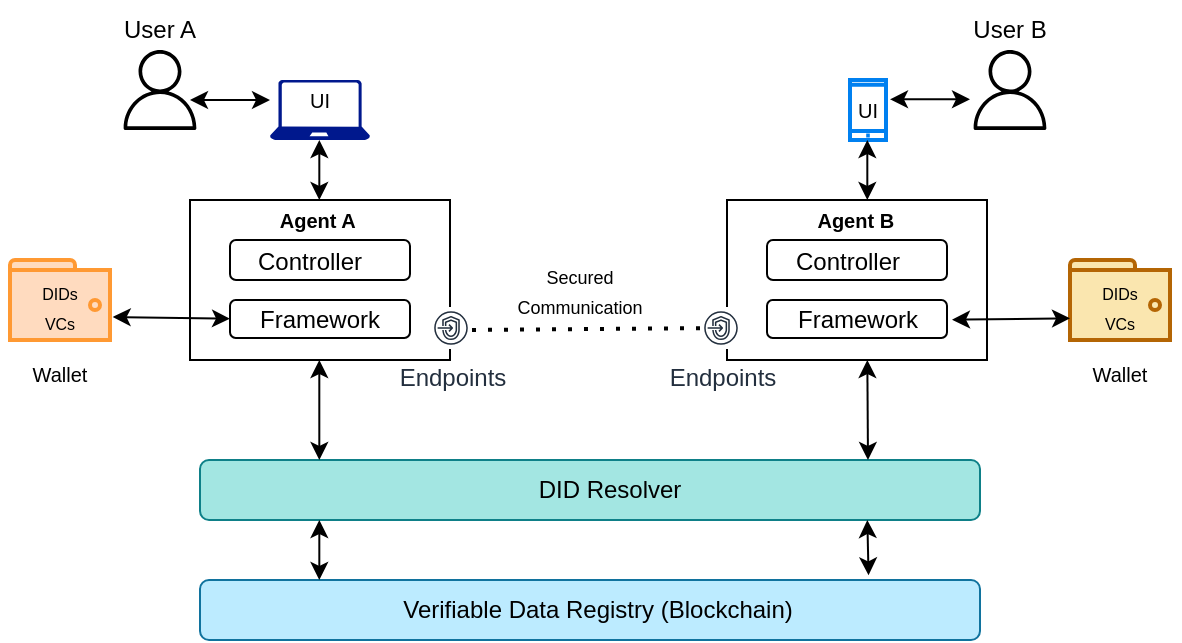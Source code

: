 <mxfile version="21.6.8" type="github" pages="6">
  <diagram name="Page-1" id="a4xb-gLP5AdaKO1f3Zdw">
    <mxGraphModel dx="1434" dy="765" grid="1" gridSize="10" guides="1" tooltips="1" connect="1" arrows="1" fold="1" page="1" pageScale="1" pageWidth="850" pageHeight="1100" math="0" shadow="0">
      <root>
        <mxCell id="0" />
        <mxCell id="1" parent="0" />
        <mxCell id="CS8Ym4x5H-uyX8VGHA71-2" value="" style="sketch=0;outlineConnect=0;fillColor=#000000;strokeColor=#6666FF;dashed=0;verticalLabelPosition=bottom;verticalAlign=top;align=center;html=1;fontSize=12;fontStyle=0;aspect=fixed;pointerEvents=1;shape=mxgraph.aws4.user;fontColor=#ffffff;" parent="1" vertex="1">
          <mxGeometry x="195" y="505" width="40" height="40" as="geometry" />
        </mxCell>
        <mxCell id="CS8Ym4x5H-uyX8VGHA71-4" value="" style="sketch=0;aspect=fixed;pointerEvents=1;shadow=0;dashed=0;html=1;strokeColor=none;labelPosition=center;verticalLabelPosition=bottom;verticalAlign=top;align=center;fillColor=#00188D;shape=mxgraph.azure.laptop" parent="1" vertex="1">
          <mxGeometry x="270" y="520" width="50" height="30" as="geometry" />
        </mxCell>
        <mxCell id="CS8Ym4x5H-uyX8VGHA71-7" value="" style="rounded=0;whiteSpace=wrap;html=1;" parent="1" vertex="1">
          <mxGeometry x="230" y="580" width="130" height="80" as="geometry" />
        </mxCell>
        <mxCell id="CS8Ym4x5H-uyX8VGHA71-8" value="" style="rounded=1;whiteSpace=wrap;html=1;" parent="1" vertex="1">
          <mxGeometry x="250" y="600" width="90" height="20" as="geometry" />
        </mxCell>
        <mxCell id="CS8Ym4x5H-uyX8VGHA71-9" value="" style="rounded=1;whiteSpace=wrap;html=1;" parent="1" vertex="1">
          <mxGeometry x="250" y="630" width="90" height="19" as="geometry" />
        </mxCell>
        <mxCell id="CS8Ym4x5H-uyX8VGHA71-12" value="" style="html=1;verticalLabelPosition=bottom;align=center;labelBackgroundColor=#ffffff;verticalAlign=top;strokeWidth=2;strokeColor=#FF9933;shadow=0;dashed=0;shape=mxgraph.ios7.icons.wallet;fillColor=#FFDBBF;" parent="1" vertex="1">
          <mxGeometry x="140" y="610" width="50" height="40" as="geometry" />
        </mxCell>
        <mxCell id="CS8Ym4x5H-uyX8VGHA71-13" value="" style="sketch=0;outlineConnect=0;fontColor=#232F3E;gradientColor=none;fillColor=#000000;strokeColor=none;dashed=0;verticalLabelPosition=bottom;verticalAlign=top;align=center;html=1;fontSize=12;fontStyle=0;aspect=fixed;pointerEvents=1;shape=mxgraph.aws4.user;" parent="1" vertex="1">
          <mxGeometry x="620" y="505" width="40" height="40" as="geometry" />
        </mxCell>
        <mxCell id="CS8Ym4x5H-uyX8VGHA71-14" value="" style="html=1;verticalLabelPosition=bottom;align=center;labelBackgroundColor=#ffffff;verticalAlign=top;strokeWidth=2;strokeColor=#0080F0;shadow=0;dashed=0;shape=mxgraph.ios7.icons.smartphone;" parent="1" vertex="1">
          <mxGeometry x="560" y="520" width="18" height="30" as="geometry" />
        </mxCell>
        <mxCell id="CS8Ym4x5H-uyX8VGHA71-18" value="" style="html=1;verticalLabelPosition=bottom;align=center;labelBackgroundColor=#ffffff;verticalAlign=top;strokeWidth=2;shadow=0;dashed=0;shape=mxgraph.ios7.icons.wallet;strokeColor=#b46504;fillColor=#FAE6AF;" parent="1" vertex="1">
          <mxGeometry x="670" y="610" width="50" height="40" as="geometry" />
        </mxCell>
        <mxCell id="CS8Ym4x5H-uyX8VGHA71-22" value="Endpoints" style="sketch=0;outlineConnect=0;fontColor=#232F3E;gradientColor=none;strokeColor=#232F3E;fillColor=#ffffff;dashed=0;verticalLabelPosition=bottom;verticalAlign=top;align=center;html=1;fontSize=12;fontStyle=0;aspect=fixed;shape=mxgraph.aws4.resourceIcon;resIcon=mxgraph.aws4.endpoints;" parent="1" vertex="1">
          <mxGeometry x="350" y="633.5" width="21" height="21" as="geometry" />
        </mxCell>
        <mxCell id="CS8Ym4x5H-uyX8VGHA71-24" value="" style="rounded=1;whiteSpace=wrap;html=1;fillColor=#A3E6E2;strokeColor=#0e8088;" parent="1" vertex="1">
          <mxGeometry x="235" y="710" width="390" height="30" as="geometry" />
        </mxCell>
        <mxCell id="CS8Ym4x5H-uyX8VGHA71-26" value="" style="rounded=1;whiteSpace=wrap;html=1;fillColor=#BCEBFF;strokeColor=#10739e;" parent="1" vertex="1">
          <mxGeometry x="235" y="770" width="390" height="30" as="geometry" />
        </mxCell>
        <mxCell id="CS8Ym4x5H-uyX8VGHA71-28" value="Controller" style="text;html=1;strokeColor=none;fillColor=none;align=center;verticalAlign=middle;whiteSpace=wrap;rounded=0;" parent="1" vertex="1">
          <mxGeometry x="260" y="596" width="60" height="30" as="geometry" />
        </mxCell>
        <mxCell id="CS8Ym4x5H-uyX8VGHA71-29" value="Framework" style="text;html=1;strokeColor=none;fillColor=none;align=center;verticalAlign=middle;whiteSpace=wrap;rounded=0;" parent="1" vertex="1">
          <mxGeometry x="265" y="624.5" width="60" height="30" as="geometry" />
        </mxCell>
        <mxCell id="CS8Ym4x5H-uyX8VGHA71-30" value="" style="rounded=0;whiteSpace=wrap;html=1;" parent="1" vertex="1">
          <mxGeometry x="498.5" y="580" width="130" height="80" as="geometry" />
        </mxCell>
        <mxCell id="CS8Ym4x5H-uyX8VGHA71-31" value="" style="rounded=1;whiteSpace=wrap;html=1;" parent="1" vertex="1">
          <mxGeometry x="518.5" y="600" width="90" height="20" as="geometry" />
        </mxCell>
        <mxCell id="CS8Ym4x5H-uyX8VGHA71-32" value="" style="rounded=1;whiteSpace=wrap;html=1;" parent="1" vertex="1">
          <mxGeometry x="518.5" y="630" width="90" height="19" as="geometry" />
        </mxCell>
        <mxCell id="CS8Ym4x5H-uyX8VGHA71-33" value="Endpoints" style="sketch=0;outlineConnect=0;fontColor=#232F3E;gradientColor=none;strokeColor=#232F3E;fillColor=#ffffff;dashed=0;verticalLabelPosition=bottom;verticalAlign=top;align=center;html=1;fontSize=12;fontStyle=0;aspect=fixed;shape=mxgraph.aws4.resourceIcon;resIcon=mxgraph.aws4.endpoints;" parent="1" vertex="1">
          <mxGeometry x="485" y="633.5" width="21" height="21" as="geometry" />
        </mxCell>
        <mxCell id="CS8Ym4x5H-uyX8VGHA71-34" value="Controller" style="text;html=1;strokeColor=none;fillColor=none;align=center;verticalAlign=middle;whiteSpace=wrap;rounded=0;" parent="1" vertex="1">
          <mxGeometry x="528.5" y="596" width="60" height="30" as="geometry" />
        </mxCell>
        <mxCell id="CS8Ym4x5H-uyX8VGHA71-35" value="Framework" style="text;html=1;strokeColor=none;fillColor=none;align=center;verticalAlign=middle;whiteSpace=wrap;rounded=0;" parent="1" vertex="1">
          <mxGeometry x="533.5" y="624.5" width="60" height="30" as="geometry" />
        </mxCell>
        <mxCell id="CS8Ym4x5H-uyX8VGHA71-36" value="&lt;font size=&quot;1&quot;&gt;&lt;b&gt;&amp;nbsp;Agent A&lt;/b&gt;&lt;/font&gt;" style="text;html=1;strokeColor=none;fillColor=none;align=center;verticalAlign=middle;whiteSpace=wrap;rounded=0;" parent="1" vertex="1">
          <mxGeometry x="260" y="580" width="65" height="20" as="geometry" />
        </mxCell>
        <mxCell id="CS8Ym4x5H-uyX8VGHA71-37" value="&lt;font size=&quot;1&quot;&gt;&lt;b&gt;&amp;nbsp;Agent B&lt;/b&gt;&lt;/font&gt;" style="text;html=1;strokeColor=none;fillColor=none;align=center;verticalAlign=middle;whiteSpace=wrap;rounded=0;" parent="1" vertex="1">
          <mxGeometry x="528.5" y="580" width="65" height="20" as="geometry" />
        </mxCell>
        <mxCell id="CS8Ym4x5H-uyX8VGHA71-38" value="" style="endArrow=classic;startArrow=classic;html=1;rounded=0;exitX=1.027;exitY=0.712;exitDx=0;exitDy=0;exitPerimeter=0;" parent="1" source="CS8Ym4x5H-uyX8VGHA71-12" edge="1">
          <mxGeometry width="50" height="50" relative="1" as="geometry">
            <mxPoint x="200" y="639.16" as="sourcePoint" />
            <mxPoint x="250" y="639.32" as="targetPoint" />
          </mxGeometry>
        </mxCell>
        <mxCell id="CS8Ym4x5H-uyX8VGHA71-39" value="" style="endArrow=classic;startArrow=classic;html=1;rounded=0;exitX=1.027;exitY=0.712;exitDx=0;exitDy=0;exitPerimeter=0;" parent="1" edge="1">
          <mxGeometry width="50" height="50" relative="1" as="geometry">
            <mxPoint x="611" y="639.84" as="sourcePoint" />
            <mxPoint x="670" y="639.16" as="targetPoint" />
          </mxGeometry>
        </mxCell>
        <mxCell id="CS8Ym4x5H-uyX8VGHA71-40" value="" style="endArrow=classic;startArrow=classic;html=1;rounded=0;" parent="1" edge="1">
          <mxGeometry width="50" height="50" relative="1" as="geometry">
            <mxPoint x="294.66" y="580" as="sourcePoint" />
            <mxPoint x="294.66" y="550" as="targetPoint" />
          </mxGeometry>
        </mxCell>
        <mxCell id="CS8Ym4x5H-uyX8VGHA71-41" value="" style="endArrow=classic;startArrow=classic;html=1;rounded=0;" parent="1" edge="1">
          <mxGeometry width="50" height="50" relative="1" as="geometry">
            <mxPoint x="568.66" y="580" as="sourcePoint" />
            <mxPoint x="568.66" y="550" as="targetPoint" />
          </mxGeometry>
        </mxCell>
        <mxCell id="CS8Ym4x5H-uyX8VGHA71-42" value="&lt;font style=&quot;font-size: 10px;&quot;&gt;Wallet&lt;/font&gt;" style="text;html=1;strokeColor=none;fillColor=none;align=center;verticalAlign=middle;whiteSpace=wrap;rounded=0;" parent="1" vertex="1">
          <mxGeometry x="135" y="654.5" width="60" height="25.5" as="geometry" />
        </mxCell>
        <mxCell id="CS8Ym4x5H-uyX8VGHA71-43" value="&lt;font style=&quot;font-size: 10px;&quot;&gt;Wallet&lt;/font&gt;" style="text;html=1;strokeColor=none;fillColor=none;align=center;verticalAlign=middle;whiteSpace=wrap;rounded=0;" parent="1" vertex="1">
          <mxGeometry x="665" y="654.5" width="60" height="25.5" as="geometry" />
        </mxCell>
        <mxCell id="CS8Ym4x5H-uyX8VGHA71-44" value="&lt;font style=&quot;font-size: 8px;&quot;&gt;DIDs&lt;br&gt;VCs&lt;br&gt;&lt;/font&gt;" style="text;html=1;strokeColor=none;fillColor=none;align=center;verticalAlign=middle;whiteSpace=wrap;rounded=0;" parent="1" vertex="1">
          <mxGeometry x="135" y="615" width="60" height="35" as="geometry" />
        </mxCell>
        <mxCell id="CS8Ym4x5H-uyX8VGHA71-45" value="&lt;font style=&quot;font-size: 8px;&quot;&gt;DIDs&lt;br&gt;VCs&lt;br&gt;&lt;/font&gt;" style="text;html=1;strokeColor=none;fillColor=none;align=center;verticalAlign=middle;whiteSpace=wrap;rounded=0;" parent="1" vertex="1">
          <mxGeometry x="665" y="615" width="60" height="35" as="geometry" />
        </mxCell>
        <mxCell id="CS8Ym4x5H-uyX8VGHA71-46" value="User A" style="text;html=1;strokeColor=none;fillColor=none;align=center;verticalAlign=middle;whiteSpace=wrap;rounded=0;" parent="1" vertex="1">
          <mxGeometry x="185" y="480" width="60" height="30" as="geometry" />
        </mxCell>
        <mxCell id="CS8Ym4x5H-uyX8VGHA71-47" value="User B" style="text;html=1;strokeColor=none;fillColor=none;align=center;verticalAlign=middle;whiteSpace=wrap;rounded=0;" parent="1" vertex="1">
          <mxGeometry x="610" y="480" width="60" height="30" as="geometry" />
        </mxCell>
        <mxCell id="CS8Ym4x5H-uyX8VGHA71-48" value="&lt;font style=&quot;font-size: 10px;&quot;&gt;UI&lt;/font&gt;" style="text;html=1;strokeColor=none;fillColor=none;align=center;verticalAlign=middle;whiteSpace=wrap;rounded=0;" parent="1" vertex="1">
          <mxGeometry x="265" y="515" width="60" height="30" as="geometry" />
        </mxCell>
        <mxCell id="CS8Ym4x5H-uyX8VGHA71-49" value="&lt;font style=&quot;font-size: 10px;&quot;&gt;UI&lt;/font&gt;" style="text;html=1;strokeColor=none;fillColor=none;align=center;verticalAlign=middle;whiteSpace=wrap;rounded=0;" parent="1" vertex="1">
          <mxGeometry x="539" y="520" width="60" height="30" as="geometry" />
        </mxCell>
        <mxCell id="CS8Ym4x5H-uyX8VGHA71-50" value="" style="endArrow=classic;startArrow=classic;html=1;rounded=0;exitX=0.153;exitY=0;exitDx=0;exitDy=0;exitPerimeter=0;" parent="1" source="CS8Ym4x5H-uyX8VGHA71-24" edge="1">
          <mxGeometry width="50" height="50" relative="1" as="geometry">
            <mxPoint x="294.66" y="690" as="sourcePoint" />
            <mxPoint x="294.66" y="660" as="targetPoint" />
          </mxGeometry>
        </mxCell>
        <mxCell id="CS8Ym4x5H-uyX8VGHA71-51" value="" style="endArrow=classic;startArrow=classic;html=1;rounded=0;exitX=0.153;exitY=0;exitDx=0;exitDy=0;exitPerimeter=0;" parent="1" edge="1">
          <mxGeometry width="50" height="50" relative="1" as="geometry">
            <mxPoint x="569" y="710" as="sourcePoint" />
            <mxPoint x="568.66" y="660" as="targetPoint" />
          </mxGeometry>
        </mxCell>
        <mxCell id="CS8Ym4x5H-uyX8VGHA71-52" value="" style="endArrow=classic;startArrow=classic;html=1;rounded=0;" parent="1" edge="1">
          <mxGeometry width="50" height="50" relative="1" as="geometry">
            <mxPoint x="294.66" y="770" as="sourcePoint" />
            <mxPoint x="294.66" y="740" as="targetPoint" />
          </mxGeometry>
        </mxCell>
        <mxCell id="CS8Ym4x5H-uyX8VGHA71-53" value="" style="endArrow=classic;startArrow=classic;html=1;rounded=0;exitX=0.938;exitY=-0.078;exitDx=0;exitDy=0;exitPerimeter=0;" parent="1" source="CS8Ym4x5H-uyX8VGHA71-55" edge="1">
          <mxGeometry width="50" height="50" relative="1" as="geometry">
            <mxPoint x="568.66" y="770" as="sourcePoint" />
            <mxPoint x="568.66" y="740" as="targetPoint" />
          </mxGeometry>
        </mxCell>
        <mxCell id="CS8Ym4x5H-uyX8VGHA71-54" value="DID Resolver" style="text;html=1;strokeColor=none;fillColor=none;align=center;verticalAlign=middle;whiteSpace=wrap;rounded=0;" parent="1" vertex="1">
          <mxGeometry x="395" y="710" width="90" height="30" as="geometry" />
        </mxCell>
        <mxCell id="CS8Ym4x5H-uyX8VGHA71-55" value="Verifiable Data Registry (Blockchain)" style="text;html=1;strokeColor=none;fillColor=none;align=center;verticalAlign=middle;whiteSpace=wrap;rounded=0;" parent="1" vertex="1">
          <mxGeometry x="278.5" y="770" width="310" height="30" as="geometry" />
        </mxCell>
        <mxCell id="CS8Ym4x5H-uyX8VGHA71-56" value="" style="endArrow=none;dashed=1;html=1;dashPattern=1 3;strokeWidth=2;rounded=0;" parent="1" target="CS8Ym4x5H-uyX8VGHA71-33" edge="1">
          <mxGeometry width="50" height="50" relative="1" as="geometry">
            <mxPoint x="371" y="645" as="sourcePoint" />
            <mxPoint x="421" y="595" as="targetPoint" />
          </mxGeometry>
        </mxCell>
        <mxCell id="CS8Ym4x5H-uyX8VGHA71-57" value="&lt;font style=&quot;font-size: 9px;&quot;&gt;Secured Communication&lt;/font&gt;" style="text;html=1;strokeColor=none;fillColor=none;align=center;verticalAlign=middle;whiteSpace=wrap;rounded=0;" parent="1" vertex="1">
          <mxGeometry x="395" y="610" width="60" height="30" as="geometry" />
        </mxCell>
        <mxCell id="CS8Ym4x5H-uyX8VGHA71-62" value="" style="endArrow=classic;startArrow=classic;html=1;rounded=0;" parent="1" edge="1">
          <mxGeometry width="50" height="50" relative="1" as="geometry">
            <mxPoint x="230" y="530" as="sourcePoint" />
            <mxPoint x="270" y="530" as="targetPoint" />
          </mxGeometry>
        </mxCell>
        <mxCell id="CS8Ym4x5H-uyX8VGHA71-64" value="" style="endArrow=classic;startArrow=classic;html=1;rounded=0;" parent="1" edge="1">
          <mxGeometry width="50" height="50" relative="1" as="geometry">
            <mxPoint x="580" y="529.66" as="sourcePoint" />
            <mxPoint x="620" y="529.66" as="targetPoint" />
          </mxGeometry>
        </mxCell>
      </root>
    </mxGraphModel>
  </diagram>
  <diagram id="uVSWic-i0mIxKncMI3Ov" name="Page-2">
    <mxGraphModel dx="989" dy="528" grid="1" gridSize="10" guides="1" tooltips="1" connect="1" arrows="1" fold="1" page="1" pageScale="1" pageWidth="850" pageHeight="1100" math="0" shadow="0">
      <root>
        <mxCell id="0" />
        <mxCell id="1" parent="0" />
        <mxCell id="AkhT5px0SgKc3LD1djbq-61" value="" style="rounded=1;whiteSpace=wrap;html=1;fillColor=#DEE8D8;" parent="1" vertex="1">
          <mxGeometry x="490" y="620" width="260" height="130" as="geometry" />
        </mxCell>
        <mxCell id="AkhT5px0SgKc3LD1djbq-57" value="" style="rounded=1;whiteSpace=wrap;html=1;fillColor=#EBEEFF;" parent="1" vertex="1">
          <mxGeometry x="160" y="620" width="260" height="130" as="geometry" />
        </mxCell>
        <mxCell id="AkhT5px0SgKc3LD1djbq-55" value="" style="rounded=1;whiteSpace=wrap;html=1;fillColor=#EBEEFF;strokeColor=#9673a6;" parent="1" vertex="1">
          <mxGeometry x="282.5" y="500" width="80" height="45" as="geometry" />
        </mxCell>
        <mxCell id="AkhT5px0SgKc3LD1djbq-1" value="" style="sketch=0;outlineConnect=0;fillColor=#000000;strokeColor=#6666FF;dashed=0;verticalLabelPosition=bottom;verticalAlign=top;align=center;html=1;fontSize=12;fontStyle=0;aspect=fixed;pointerEvents=1;shape=mxgraph.aws4.user;fontColor=#ffffff;" parent="1" vertex="1">
          <mxGeometry x="195" y="505" width="40" height="40" as="geometry" />
        </mxCell>
        <mxCell id="AkhT5px0SgKc3LD1djbq-2" value="" style="sketch=0;aspect=fixed;pointerEvents=1;shadow=0;dashed=0;html=1;strokeColor=none;labelPosition=center;verticalLabelPosition=bottom;verticalAlign=top;align=center;fillColor=#001CA3;shape=mxgraph.azure.laptop" parent="1" vertex="1">
          <mxGeometry x="256.67" y="490" width="133.33" height="80" as="geometry" />
        </mxCell>
        <mxCell id="AkhT5px0SgKc3LD1djbq-3" value="" style="rounded=1;whiteSpace=wrap;html=1;" parent="1" vertex="1">
          <mxGeometry x="260" y="640" width="130" height="80" as="geometry" />
        </mxCell>
        <mxCell id="AkhT5px0SgKc3LD1djbq-4" value="" style="rounded=1;whiteSpace=wrap;html=1;" parent="1" vertex="1">
          <mxGeometry x="280" y="660" width="90" height="20" as="geometry" />
        </mxCell>
        <mxCell id="AkhT5px0SgKc3LD1djbq-5" value="" style="rounded=1;whiteSpace=wrap;html=1;" parent="1" vertex="1">
          <mxGeometry x="280" y="690" width="90" height="19" as="geometry" />
        </mxCell>
        <mxCell id="AkhT5px0SgKc3LD1djbq-6" value="" style="html=1;verticalLabelPosition=bottom;align=center;labelBackgroundColor=#ffffff;verticalAlign=top;strokeWidth=2;strokeColor=#FF9933;shadow=0;dashed=0;shape=mxgraph.ios7.icons.wallet;fillColor=#FFDBBF;" parent="1" vertex="1">
          <mxGeometry x="170" y="670" width="50" height="40" as="geometry" />
        </mxCell>
        <mxCell id="AkhT5px0SgKc3LD1djbq-7" value="" style="sketch=0;outlineConnect=0;fontColor=#232F3E;gradientColor=none;fillColor=#000000;strokeColor=none;dashed=0;verticalLabelPosition=bottom;verticalAlign=top;align=center;html=1;fontSize=12;fontStyle=0;aspect=fixed;pointerEvents=1;shape=mxgraph.aws4.user;" parent="1" vertex="1">
          <mxGeometry x="650" y="505" width="40" height="40" as="geometry" />
        </mxCell>
        <mxCell id="AkhT5px0SgKc3LD1djbq-8" value="" style="html=1;verticalLabelPosition=bottom;align=center;labelBackgroundColor=#ffffff;verticalAlign=top;strokeWidth=2;strokeColor=#001CA3;shadow=0;dashed=0;shape=mxgraph.ios7.icons.smartphone;" parent="1" vertex="1">
          <mxGeometry x="570" y="475" width="51.75" height="100" as="geometry" />
        </mxCell>
        <mxCell id="AkhT5px0SgKc3LD1djbq-9" value="" style="html=1;verticalLabelPosition=bottom;align=center;labelBackgroundColor=#ffffff;verticalAlign=top;strokeWidth=2;shadow=0;dashed=0;shape=mxgraph.ios7.icons.wallet;strokeColor=#b46504;fillColor=#FAE6AF;" parent="1" vertex="1">
          <mxGeometry x="695" y="672.5" width="50" height="40" as="geometry" />
        </mxCell>
        <mxCell id="AkhT5px0SgKc3LD1djbq-10" value="Endpoints" style="sketch=0;outlineConnect=0;fontColor=#232F3E;gradientColor=none;strokeColor=#232F3E;fillColor=#ffffff;dashed=0;verticalLabelPosition=bottom;verticalAlign=top;align=center;html=1;fontSize=12;fontStyle=0;aspect=fixed;shape=mxgraph.aws4.resourceIcon;resIcon=mxgraph.aws4.endpoints;" parent="1" vertex="1">
          <mxGeometry x="380" y="693.5" width="21" height="21" as="geometry" />
        </mxCell>
        <mxCell id="AkhT5px0SgKc3LD1djbq-11" value="" style="rounded=1;whiteSpace=wrap;html=1;fillColor=#A3E6E2;strokeColor=#0e8088;" parent="1" vertex="1">
          <mxGeometry x="265" y="770" width="390" height="30" as="geometry" />
        </mxCell>
        <mxCell id="AkhT5px0SgKc3LD1djbq-12" value="" style="rounded=1;whiteSpace=wrap;html=1;fillColor=#BCEBFF;strokeColor=#10739e;" parent="1" vertex="1">
          <mxGeometry x="265" y="830" width="390" height="30" as="geometry" />
        </mxCell>
        <mxCell id="AkhT5px0SgKc3LD1djbq-13" value="Controller" style="text;html=1;strokeColor=none;fillColor=none;align=center;verticalAlign=middle;whiteSpace=wrap;rounded=0;" parent="1" vertex="1">
          <mxGeometry x="290" y="656" width="60" height="30" as="geometry" />
        </mxCell>
        <mxCell id="AkhT5px0SgKc3LD1djbq-14" value="Framework" style="text;html=1;strokeColor=none;fillColor=none;align=center;verticalAlign=middle;whiteSpace=wrap;rounded=0;" parent="1" vertex="1">
          <mxGeometry x="295" y="684.5" width="60" height="30" as="geometry" />
        </mxCell>
        <mxCell id="AkhT5px0SgKc3LD1djbq-15" value="" style="rounded=1;whiteSpace=wrap;html=1;" parent="1" vertex="1">
          <mxGeometry x="528.5" y="640" width="130" height="80" as="geometry" />
        </mxCell>
        <mxCell id="AkhT5px0SgKc3LD1djbq-16" value="" style="rounded=1;whiteSpace=wrap;html=1;" parent="1" vertex="1">
          <mxGeometry x="548.5" y="660" width="90" height="20" as="geometry" />
        </mxCell>
        <mxCell id="AkhT5px0SgKc3LD1djbq-17" value="" style="rounded=1;whiteSpace=wrap;html=1;" parent="1" vertex="1">
          <mxGeometry x="548.5" y="690" width="90" height="19" as="geometry" />
        </mxCell>
        <mxCell id="AkhT5px0SgKc3LD1djbq-18" value="Endpoints" style="sketch=0;outlineConnect=0;fontColor=#232F3E;gradientColor=none;strokeColor=#232F3E;fillColor=#ffffff;dashed=0;verticalLabelPosition=bottom;verticalAlign=top;align=center;html=1;fontSize=12;fontStyle=0;aspect=fixed;shape=mxgraph.aws4.resourceIcon;resIcon=mxgraph.aws4.endpoints;" parent="1" vertex="1">
          <mxGeometry x="515" y="693.5" width="21" height="21" as="geometry" />
        </mxCell>
        <mxCell id="AkhT5px0SgKc3LD1djbq-19" value="Controller" style="text;html=1;strokeColor=none;fillColor=none;align=center;verticalAlign=middle;whiteSpace=wrap;rounded=0;" parent="1" vertex="1">
          <mxGeometry x="558.5" y="656" width="60" height="30" as="geometry" />
        </mxCell>
        <mxCell id="AkhT5px0SgKc3LD1djbq-20" value="Framework" style="text;html=1;strokeColor=none;fillColor=none;align=center;verticalAlign=middle;whiteSpace=wrap;rounded=0;" parent="1" vertex="1">
          <mxGeometry x="563.5" y="684.5" width="60" height="30" as="geometry" />
        </mxCell>
        <mxCell id="AkhT5px0SgKc3LD1djbq-21" value="&lt;font size=&quot;1&quot;&gt;&lt;b&gt;&amp;nbsp;Agent A&lt;/b&gt;&lt;/font&gt;" style="text;html=1;strokeColor=none;fillColor=none;align=center;verticalAlign=middle;whiteSpace=wrap;rounded=0;" parent="1" vertex="1">
          <mxGeometry x="290" y="640" width="65" height="20" as="geometry" />
        </mxCell>
        <mxCell id="AkhT5px0SgKc3LD1djbq-22" value="&lt;font size=&quot;1&quot;&gt;&lt;b&gt;&amp;nbsp;Agent B&lt;/b&gt;&lt;/font&gt;" style="text;html=1;strokeColor=none;fillColor=none;align=center;verticalAlign=middle;whiteSpace=wrap;rounded=0;" parent="1" vertex="1">
          <mxGeometry x="558.5" y="640" width="65" height="20" as="geometry" />
        </mxCell>
        <mxCell id="AkhT5px0SgKc3LD1djbq-23" value="" style="endArrow=classic;startArrow=classic;html=1;rounded=0;exitX=1.027;exitY=0.712;exitDx=0;exitDy=0;exitPerimeter=0;" parent="1" source="AkhT5px0SgKc3LD1djbq-6" edge="1">
          <mxGeometry width="50" height="50" relative="1" as="geometry">
            <mxPoint x="230" y="699.16" as="sourcePoint" />
            <mxPoint x="280" y="699.32" as="targetPoint" />
          </mxGeometry>
        </mxCell>
        <mxCell id="AkhT5px0SgKc3LD1djbq-24" value="" style="endArrow=classic;startArrow=classic;html=1;rounded=0;exitX=1.027;exitY=0.712;exitDx=0;exitDy=0;exitPerimeter=0;entryX=0.167;entryY=0.686;entryDx=0;entryDy=0;entryPerimeter=0;" parent="1" target="AkhT5px0SgKc3LD1djbq-30" edge="1">
          <mxGeometry width="50" height="50" relative="1" as="geometry">
            <mxPoint x="641" y="699.84" as="sourcePoint" />
            <mxPoint x="680" y="699" as="targetPoint" />
          </mxGeometry>
        </mxCell>
        <mxCell id="AkhT5px0SgKc3LD1djbq-27" value="&lt;font style=&quot;font-size: 10px;&quot;&gt;Wallet&lt;/font&gt;" style="text;html=1;strokeColor=none;fillColor=none;align=center;verticalAlign=middle;whiteSpace=wrap;rounded=0;" parent="1" vertex="1">
          <mxGeometry x="165" y="714.5" width="60" height="25.5" as="geometry" />
        </mxCell>
        <mxCell id="AkhT5px0SgKc3LD1djbq-28" value="&lt;font style=&quot;font-size: 10px;&quot;&gt;Wallet&lt;/font&gt;" style="text;html=1;strokeColor=none;fillColor=none;align=center;verticalAlign=middle;whiteSpace=wrap;rounded=0;" parent="1" vertex="1">
          <mxGeometry x="690" y="714.5" width="60" height="25.5" as="geometry" />
        </mxCell>
        <mxCell id="AkhT5px0SgKc3LD1djbq-29" value="&lt;font style=&quot;font-size: 8px;&quot;&gt;DIDs&lt;br&gt;VCs&lt;br&gt;&lt;/font&gt;" style="text;html=1;strokeColor=none;fillColor=none;align=center;verticalAlign=middle;whiteSpace=wrap;rounded=0;" parent="1" vertex="1">
          <mxGeometry x="165" y="675" width="60" height="35" as="geometry" />
        </mxCell>
        <mxCell id="AkhT5px0SgKc3LD1djbq-30" value="&lt;font style=&quot;font-size: 8px;&quot;&gt;DIDs&lt;br&gt;VCs&lt;br&gt;&lt;/font&gt;" style="text;html=1;strokeColor=none;fillColor=none;align=center;verticalAlign=middle;whiteSpace=wrap;rounded=0;" parent="1" vertex="1">
          <mxGeometry x="690" y="675" width="60" height="35" as="geometry" />
        </mxCell>
        <mxCell id="AkhT5px0SgKc3LD1djbq-31" value="User A" style="text;html=1;strokeColor=none;fillColor=none;align=center;verticalAlign=middle;whiteSpace=wrap;rounded=0;" parent="1" vertex="1">
          <mxGeometry x="185" y="480" width="60" height="30" as="geometry" />
        </mxCell>
        <mxCell id="AkhT5px0SgKc3LD1djbq-32" value="User B" style="text;html=1;strokeColor=none;fillColor=none;align=center;verticalAlign=middle;whiteSpace=wrap;rounded=0;" parent="1" vertex="1">
          <mxGeometry x="640" y="480" width="60" height="30" as="geometry" />
        </mxCell>
        <mxCell id="AkhT5px0SgKc3LD1djbq-35" value="" style="endArrow=classic;startArrow=classic;html=1;rounded=0;exitX=0.153;exitY=0;exitDx=0;exitDy=0;exitPerimeter=0;" parent="1" source="AkhT5px0SgKc3LD1djbq-11" edge="1">
          <mxGeometry width="50" height="50" relative="1" as="geometry">
            <mxPoint x="324.66" y="750" as="sourcePoint" />
            <mxPoint x="324.66" y="720" as="targetPoint" />
          </mxGeometry>
        </mxCell>
        <mxCell id="AkhT5px0SgKc3LD1djbq-36" value="" style="endArrow=classic;startArrow=classic;html=1;rounded=0;exitX=0.153;exitY=0;exitDx=0;exitDy=0;exitPerimeter=0;" parent="1" edge="1">
          <mxGeometry width="50" height="50" relative="1" as="geometry">
            <mxPoint x="599" y="770" as="sourcePoint" />
            <mxPoint x="598.66" y="720" as="targetPoint" />
          </mxGeometry>
        </mxCell>
        <mxCell id="AkhT5px0SgKc3LD1djbq-37" value="" style="endArrow=classic;startArrow=classic;html=1;rounded=0;" parent="1" edge="1">
          <mxGeometry width="50" height="50" relative="1" as="geometry">
            <mxPoint x="324.66" y="830" as="sourcePoint" />
            <mxPoint x="324.66" y="800" as="targetPoint" />
          </mxGeometry>
        </mxCell>
        <mxCell id="AkhT5px0SgKc3LD1djbq-38" value="" style="endArrow=classic;startArrow=classic;html=1;rounded=0;exitX=0.938;exitY=-0.078;exitDx=0;exitDy=0;exitPerimeter=0;" parent="1" source="AkhT5px0SgKc3LD1djbq-40" edge="1">
          <mxGeometry width="50" height="50" relative="1" as="geometry">
            <mxPoint x="598.66" y="830" as="sourcePoint" />
            <mxPoint x="598.66" y="800" as="targetPoint" />
          </mxGeometry>
        </mxCell>
        <mxCell id="AkhT5px0SgKc3LD1djbq-39" value="DID Resolver" style="text;html=1;strokeColor=none;fillColor=none;align=center;verticalAlign=middle;whiteSpace=wrap;rounded=0;" parent="1" vertex="1">
          <mxGeometry x="425" y="770" width="90" height="30" as="geometry" />
        </mxCell>
        <mxCell id="AkhT5px0SgKc3LD1djbq-40" value="Verifiable Data Registry (Blockchain)" style="text;html=1;strokeColor=none;fillColor=none;align=center;verticalAlign=middle;whiteSpace=wrap;rounded=0;" parent="1" vertex="1">
          <mxGeometry x="308.5" y="830" width="310" height="30" as="geometry" />
        </mxCell>
        <mxCell id="AkhT5px0SgKc3LD1djbq-41" value="" style="endArrow=none;dashed=1;html=1;dashPattern=1 3;strokeWidth=2;rounded=0;" parent="1" target="AkhT5px0SgKc3LD1djbq-18" edge="1">
          <mxGeometry width="50" height="50" relative="1" as="geometry">
            <mxPoint x="401" y="705" as="sourcePoint" />
            <mxPoint x="451" y="655" as="targetPoint" />
          </mxGeometry>
        </mxCell>
        <mxCell id="AkhT5px0SgKc3LD1djbq-42" value="&lt;font style=&quot;font-size: 9px;&quot;&gt;Secured Communication&lt;/font&gt;" style="text;html=1;strokeColor=none;fillColor=none;align=center;verticalAlign=middle;whiteSpace=wrap;rounded=0;" parent="1" vertex="1">
          <mxGeometry x="425" y="670" width="60" height="30" as="geometry" />
        </mxCell>
        <mxCell id="AkhT5px0SgKc3LD1djbq-43" value="" style="endArrow=classic;startArrow=classic;html=1;rounded=0;" parent="1" edge="1">
          <mxGeometry width="50" height="50" relative="1" as="geometry">
            <mxPoint x="225" y="525" as="sourcePoint" />
            <mxPoint x="265" y="525" as="targetPoint" />
          </mxGeometry>
        </mxCell>
        <mxCell id="AkhT5px0SgKc3LD1djbq-44" value="" style="endArrow=classic;startArrow=classic;html=1;rounded=0;" parent="1" edge="1">
          <mxGeometry width="50" height="50" relative="1" as="geometry">
            <mxPoint x="621.75" y="525.0" as="sourcePoint" />
            <mxPoint x="661.75" y="525.0" as="targetPoint" />
          </mxGeometry>
        </mxCell>
        <mxCell id="AkhT5px0SgKc3LD1djbq-46" value="" style="html=1;verticalLabelPosition=bottom;align=center;labelBackgroundColor=#ffffff;verticalAlign=top;strokeWidth=2;strokeColor=#FF9933;shadow=0;dashed=0;shape=mxgraph.ios7.icons.wallet;fillColor=#FFDBBF;" parent="1" vertex="1">
          <mxGeometry x="287.5" y="515" width="20" height="20" as="geometry" />
        </mxCell>
        <mxCell id="AkhT5px0SgKc3LD1djbq-47" value="" style="rounded=1;whiteSpace=wrap;html=1;" parent="1" vertex="1">
          <mxGeometry x="310" y="515" width="45" height="20" as="geometry" />
        </mxCell>
        <mxCell id="AkhT5px0SgKc3LD1djbq-48" value="&lt;font style=&quot;font-size: 10px;&quot;&gt;Agent A&lt;/font&gt;" style="text;html=1;strokeColor=none;fillColor=none;align=center;verticalAlign=middle;whiteSpace=wrap;rounded=0;" parent="1" vertex="1">
          <mxGeometry x="302.5" y="510" width="60" height="30" as="geometry" />
        </mxCell>
        <mxCell id="AkhT5px0SgKc3LD1djbq-56" value="" style="rounded=1;whiteSpace=wrap;html=1;fillColor=#DEE8D8;strokeColor=#82b366;" parent="1" vertex="1">
          <mxGeometry x="574.5" y="490" width="42.75" height="65" as="geometry" />
        </mxCell>
        <mxCell id="AkhT5px0SgKc3LD1djbq-51" value="" style="html=1;verticalLabelPosition=bottom;align=center;labelBackgroundColor=#ffffff;verticalAlign=top;strokeWidth=2;shadow=0;dashed=0;shape=mxgraph.ios7.icons.wallet;strokeColor=#b46504;fillColor=#FAE6AF;" parent="1" vertex="1">
          <mxGeometry x="586.12" y="510" width="19.25" height="15" as="geometry" />
        </mxCell>
        <mxCell id="AkhT5px0SgKc3LD1djbq-50" value="" style="rounded=1;whiteSpace=wrap;html=1;" parent="1" vertex="1">
          <mxGeometry x="578.87" y="530" width="31.13" height="20" as="geometry" />
        </mxCell>
        <mxCell id="AkhT5px0SgKc3LD1djbq-49" value="&lt;font style=&quot;font-size: 8px;&quot;&gt;Agent B&lt;/font&gt;" style="text;html=1;strokeColor=none;fillColor=none;align=center;verticalAlign=middle;whiteSpace=wrap;rounded=0;" parent="1" vertex="1">
          <mxGeometry x="574" y="530" width="39" height="20" as="geometry" />
        </mxCell>
        <mxCell id="AkhT5px0SgKc3LD1djbq-62" value="" style="endArrow=none;dashed=1;html=1;rounded=0;entryX=0.24;entryY=0.667;entryDx=0;entryDy=0;entryPerimeter=0;" parent="1" target="AkhT5px0SgKc3LD1djbq-2" edge="1">
          <mxGeometry width="50" height="50" relative="1" as="geometry">
            <mxPoint x="170" y="620" as="sourcePoint" />
            <mxPoint x="220" y="570" as="targetPoint" />
          </mxGeometry>
        </mxCell>
        <mxCell id="AkhT5px0SgKc3LD1djbq-63" value="" style="endArrow=none;dashed=1;html=1;rounded=0;entryX=0.949;entryY=1.182;entryDx=0;entryDy=0;entryPerimeter=0;exitX=0.981;exitY=0.033;exitDx=0;exitDy=0;exitPerimeter=0;" parent="1" source="AkhT5px0SgKc3LD1djbq-57" target="AkhT5px0SgKc3LD1djbq-48" edge="1">
          <mxGeometry width="50" height="50" relative="1" as="geometry">
            <mxPoint x="410" y="625" as="sourcePoint" />
            <mxPoint x="460" y="575" as="targetPoint" />
          </mxGeometry>
        </mxCell>
        <mxCell id="AkhT5px0SgKc3LD1djbq-64" value="" style="endArrow=none;dashed=1;html=1;rounded=0;entryX=0.076;entryY=1.269;entryDx=0;entryDy=0;entryPerimeter=0;" parent="1" target="AkhT5px0SgKc3LD1djbq-49" edge="1">
          <mxGeometry width="50" height="50" relative="1" as="geometry">
            <mxPoint x="494.93" y="627" as="sourcePoint" />
            <mxPoint x="613.93" y="550" as="targetPoint" />
          </mxGeometry>
        </mxCell>
        <mxCell id="AkhT5px0SgKc3LD1djbq-65" value="" style="endArrow=none;dashed=1;html=1;rounded=0;entryX=0.949;entryY=1.182;entryDx=0;entryDy=0;entryPerimeter=0;exitX=0.985;exitY=0.046;exitDx=0;exitDy=0;exitPerimeter=0;" parent="1" source="AkhT5px0SgKc3LD1djbq-61" edge="1">
          <mxGeometry width="50" height="50" relative="1" as="geometry">
            <mxPoint x="669.93" y="629" as="sourcePoint" />
            <mxPoint x="613.93" y="550" as="targetPoint" />
          </mxGeometry>
        </mxCell>
        <mxCell id="nZ_yCDZxNNDTZSSvWw8o-1" value="&lt;font style=&quot;font-size: 10px;&quot;&gt;Application&lt;/font&gt;" style="text;html=1;strokeColor=none;fillColor=none;align=center;verticalAlign=middle;whiteSpace=wrap;rounded=0;" vertex="1" parent="1">
          <mxGeometry x="185" y="620" width="60" height="30" as="geometry" />
        </mxCell>
        <mxCell id="nZ_yCDZxNNDTZSSvWw8o-2" value="&lt;font style=&quot;font-size: 10px;&quot;&gt;Application&lt;/font&gt;" style="text;html=1;strokeColor=none;fillColor=none;align=center;verticalAlign=middle;whiteSpace=wrap;rounded=0;" vertex="1" parent="1">
          <mxGeometry x="670" y="620" width="60" height="30" as="geometry" />
        </mxCell>
      </root>
    </mxGraphModel>
  </diagram>
  <diagram id="YShzGf9yLq07HUQ4rRqt" name="Page-3">
    <mxGraphModel dx="1434" dy="765" grid="1" gridSize="10" guides="1" tooltips="1" connect="1" arrows="1" fold="1" page="1" pageScale="1" pageWidth="850" pageHeight="1100" math="0" shadow="0">
      <root>
        <mxCell id="0" />
        <mxCell id="1" parent="0" />
        <mxCell id="IsRnH8kh3OkNDl2Gy4qI-10" value="" style="rounded=0;whiteSpace=wrap;html=1;strokeColor=#FFFFFF;" parent="1" vertex="1">
          <mxGeometry x="200" y="220" width="450" height="290" as="geometry" />
        </mxCell>
        <mxCell id="IsRnH8kh3OkNDl2Gy4qI-3" value="+" style="sketch=0;outlineConnect=0;fillColor=#1ba1e2;strokeColor=#006EAF;dashed=0;verticalLabelPosition=bottom;verticalAlign=top;align=center;html=1;fontSize=13;fontStyle=0;aspect=fixed;pointerEvents=1;shape=mxgraph.aws4.mobile_client;fontColor=#ffffff;" parent="1" vertex="1">
          <mxGeometry x="230" y="260" width="99.87" height="190" as="geometry" />
        </mxCell>
        <mxCell id="IsRnH8kh3OkNDl2Gy4qI-4" value="" style="sketch=0;outlineConnect=0;fillColor=#9999FF;strokeColor=#FFFFFF;dashed=0;verticalLabelPosition=bottom;verticalAlign=top;align=center;html=1;fontSize=13;fontStyle=0;aspect=fixed;pointerEvents=1;shape=mxgraph.aws4.mobile_client;fontColor=#ffffff;" parent="1" vertex="1">
          <mxGeometry x="520" y="260" width="99.87" height="190" as="geometry" />
        </mxCell>
        <mxCell id="IsRnH8kh3OkNDl2Gy4qI-5" value="" style="endArrow=classic;startArrow=classic;html=1;rounded=0;strokeWidth=3;fontSize=13;" parent="1" source="IsRnH8kh3OkNDl2Gy4qI-3" target="IsRnH8kh3OkNDl2Gy4qI-4" edge="1">
          <mxGeometry width="50" height="50" relative="1" as="geometry">
            <mxPoint x="440" y="430" as="sourcePoint" />
            <mxPoint x="490" y="380" as="targetPoint" />
          </mxGeometry>
        </mxCell>
        <mxCell id="IsRnH8kh3OkNDl2Gy4qI-6" value="&lt;font style=&quot;font-size: 14px;&quot;&gt;&lt;b&gt;D2D Connection&lt;/b&gt;&lt;/font&gt;" style="text;html=1;strokeColor=none;fillColor=none;align=center;verticalAlign=middle;whiteSpace=wrap;rounded=0;fontSize=13;" parent="1" vertex="1">
          <mxGeometry x="390" y="310" width="60" height="30" as="geometry" />
        </mxCell>
        <mxCell id="IsRnH8kh3OkNDl2Gy4qI-7" value="&lt;font style=&quot;font-size: 14px;&quot;&gt;Alice&#39;s Device&lt;/font&gt;" style="text;html=1;strokeColor=none;fillColor=none;align=center;verticalAlign=middle;whiteSpace=wrap;rounded=0;fontSize=13;" parent="1" vertex="1">
          <mxGeometry x="234.97" y="460" width="89.93" height="30" as="geometry" />
        </mxCell>
        <mxCell id="IsRnH8kh3OkNDl2Gy4qI-8" value="&lt;font style=&quot;font-size: 14px;&quot;&gt;Faber&#39;s Device&lt;/font&gt;" style="text;html=1;strokeColor=none;fillColor=none;align=center;verticalAlign=middle;whiteSpace=wrap;rounded=0;fontSize=13;" parent="1" vertex="1">
          <mxGeometry x="520" y="460" width="105.03" height="30" as="geometry" />
        </mxCell>
      </root>
    </mxGraphModel>
  </diagram>
  <diagram id="5QdFkjkSv_72pawaLdnb" name="Page-4">
    <mxGraphModel dx="1434" dy="765" grid="1" gridSize="10" guides="1" tooltips="1" connect="1" arrows="1" fold="1" page="1" pageScale="1" pageWidth="850" pageHeight="1100" math="0" shadow="0">
      <root>
        <mxCell id="0" />
        <mxCell id="1" parent="0" />
        <mxCell id="0cW665gZBFwFAL_BoMGd-79" value="" style="rounded=0;whiteSpace=wrap;html=1;strokeColor=#FFFFFF;" parent="1" vertex="1">
          <mxGeometry x="5" y="240" width="835" height="420" as="geometry" />
        </mxCell>
        <mxCell id="0cW665gZBFwFAL_BoMGd-2" value="" style="rounded=0;whiteSpace=wrap;html=1;" parent="1" vertex="1">
          <mxGeometry x="30" y="440" width="160" height="160" as="geometry" />
        </mxCell>
        <mxCell id="0cW665gZBFwFAL_BoMGd-6" value="" style="endArrow=none;dashed=1;html=1;rounded=0;exitX=1;exitY=0.5;exitDx=0;exitDy=0;strokeWidth=5;" parent="1" edge="1">
          <mxGeometry width="50" height="50" relative="1" as="geometry">
            <mxPoint x="390" y="520" as="sourcePoint" />
            <mxPoint x="480" y="520" as="targetPoint" />
            <Array as="points">
              <mxPoint x="420" y="520" />
            </Array>
          </mxGeometry>
        </mxCell>
        <mxCell id="0cW665gZBFwFAL_BoMGd-7" value="" style="rounded=0;whiteSpace=wrap;html=1;fillColor=#CCE5FF;strokeColor=#36393d;" parent="1" vertex="1">
          <mxGeometry x="40" y="450" width="140" height="30" as="geometry" />
        </mxCell>
        <mxCell id="0cW665gZBFwFAL_BoMGd-8" value="" style="rounded=0;whiteSpace=wrap;html=1;fillColor=#FFCC99;strokeColor=#36393d;" parent="1" vertex="1">
          <mxGeometry x="40" y="500" width="60" height="20" as="geometry" />
        </mxCell>
        <mxCell id="0cW665gZBFwFAL_BoMGd-9" value="" style="rounded=0;whiteSpace=wrap;html=1;fillColor=#E1D5E7;strokeColor=#9673a6;" parent="1" vertex="1">
          <mxGeometry x="120" y="500" width="60" height="20" as="geometry" />
        </mxCell>
        <mxCell id="0cW665gZBFwFAL_BoMGd-10" value="" style="whiteSpace=wrap;html=1;aspect=fixed;fillColor=#D5E8D4;strokeColor=#82b366;" parent="1" vertex="1">
          <mxGeometry x="40" y="550" width="30" height="30" as="geometry" />
        </mxCell>
        <mxCell id="0cW665gZBFwFAL_BoMGd-11" value="" style="whiteSpace=wrap;html=1;aspect=fixed;fillColor=#d5e8d4;strokeColor=#82b366;" parent="1" vertex="1">
          <mxGeometry x="80" y="550" width="30" height="30" as="geometry" />
        </mxCell>
        <mxCell id="0cW665gZBFwFAL_BoMGd-12" value="" style="whiteSpace=wrap;html=1;aspect=fixed;fillColor=#d5e8d4;strokeColor=#82b366;" parent="1" vertex="1">
          <mxGeometry x="150" y="550" width="30" height="30" as="geometry" />
        </mxCell>
        <mxCell id="0cW665gZBFwFAL_BoMGd-13" value="&lt;font style=&quot;font-size: 14px;&quot;&gt;&lt;b&gt;H0&lt;/b&gt;&lt;/font&gt;" style="text;html=1;strokeColor=none;fillColor=none;align=center;verticalAlign=middle;whiteSpace=wrap;rounded=0;" parent="1" vertex="1">
          <mxGeometry x="80" y="450" width="60" height="30" as="geometry" />
        </mxCell>
        <mxCell id="0cW665gZBFwFAL_BoMGd-15" value="" style="endArrow=none;dashed=1;html=1;rounded=0;exitX=1;exitY=0.5;exitDx=0;exitDy=0;strokeWidth=3;" parent="1" edge="1">
          <mxGeometry width="50" height="50" relative="1" as="geometry">
            <mxPoint x="110" y="564.5" as="sourcePoint" />
            <mxPoint x="150" y="564.5" as="targetPoint" />
            <Array as="points">
              <mxPoint x="120" y="564.5" />
              <mxPoint x="140" y="564.5" />
            </Array>
          </mxGeometry>
        </mxCell>
        <mxCell id="0cW665gZBFwFAL_BoMGd-16" value="&lt;span style=&quot;font-size: 11px;&quot;&gt;Timestamp&lt;/span&gt;" style="text;html=1;strokeColor=none;fillColor=none;align=center;verticalAlign=middle;whiteSpace=wrap;rounded=0;" parent="1" vertex="1">
          <mxGeometry x="40" y="495" width="60" height="30" as="geometry" />
        </mxCell>
        <mxCell id="0cW665gZBFwFAL_BoMGd-17" value="Nonce" style="text;html=1;strokeColor=none;fillColor=none;align=center;verticalAlign=middle;whiteSpace=wrap;rounded=0;" parent="1" vertex="1">
          <mxGeometry x="120" y="495" width="60" height="30" as="geometry" />
        </mxCell>
        <mxCell id="0cW665gZBFwFAL_BoMGd-18" value="TX1" style="text;html=1;strokeColor=none;fillColor=none;align=center;verticalAlign=middle;whiteSpace=wrap;rounded=0;" parent="1" vertex="1">
          <mxGeometry x="25" y="550" width="60" height="30" as="geometry" />
        </mxCell>
        <mxCell id="0cW665gZBFwFAL_BoMGd-19" value="TX2" style="text;html=1;strokeColor=none;fillColor=none;align=center;verticalAlign=middle;whiteSpace=wrap;rounded=0;" parent="1" vertex="1">
          <mxGeometry x="65" y="550" width="60" height="30" as="geometry" />
        </mxCell>
        <mxCell id="0cW665gZBFwFAL_BoMGd-20" value="TXn" style="text;html=1;strokeColor=none;fillColor=none;align=center;verticalAlign=middle;whiteSpace=wrap;rounded=0;" parent="1" vertex="1">
          <mxGeometry x="135" y="550" width="60" height="30" as="geometry" />
        </mxCell>
        <mxCell id="0cW665gZBFwFAL_BoMGd-21" value="" style="rounded=0;whiteSpace=wrap;html=1;" parent="1" vertex="1">
          <mxGeometry x="215" y="440" width="160" height="160" as="geometry" />
        </mxCell>
        <mxCell id="0cW665gZBFwFAL_BoMGd-22" value="" style="rounded=0;whiteSpace=wrap;html=1;fillColor=#cce5ff;strokeColor=#36393d;" parent="1" vertex="1">
          <mxGeometry x="225" y="450" width="140" height="30" as="geometry" />
        </mxCell>
        <mxCell id="0cW665gZBFwFAL_BoMGd-23" value="" style="rounded=0;whiteSpace=wrap;html=1;fillColor=#ffcc99;strokeColor=#36393d;" parent="1" vertex="1">
          <mxGeometry x="225" y="500" width="60" height="20" as="geometry" />
        </mxCell>
        <mxCell id="0cW665gZBFwFAL_BoMGd-24" value="" style="rounded=0;whiteSpace=wrap;html=1;fillColor=#e1d5e7;strokeColor=#9673a6;" parent="1" vertex="1">
          <mxGeometry x="305" y="500" width="60" height="20" as="geometry" />
        </mxCell>
        <mxCell id="0cW665gZBFwFAL_BoMGd-25" value="" style="whiteSpace=wrap;html=1;aspect=fixed;fillColor=#d5e8d4;strokeColor=#82b366;" parent="1" vertex="1">
          <mxGeometry x="225" y="550" width="30" height="30" as="geometry" />
        </mxCell>
        <mxCell id="0cW665gZBFwFAL_BoMGd-26" value="" style="whiteSpace=wrap;html=1;aspect=fixed;fillColor=#d5e8d4;strokeColor=#82b366;" parent="1" vertex="1">
          <mxGeometry x="265" y="550" width="30" height="30" as="geometry" />
        </mxCell>
        <mxCell id="0cW665gZBFwFAL_BoMGd-27" value="" style="whiteSpace=wrap;html=1;aspect=fixed;fillColor=#d5e8d4;strokeColor=#82b366;" parent="1" vertex="1">
          <mxGeometry x="335" y="550" width="30" height="30" as="geometry" />
        </mxCell>
        <mxCell id="0cW665gZBFwFAL_BoMGd-28" value="&lt;font style=&quot;font-size: 14px;&quot;&gt;&lt;b&gt;H1&lt;/b&gt;&lt;/font&gt;" style="text;html=1;strokeColor=none;fillColor=none;align=center;verticalAlign=middle;whiteSpace=wrap;rounded=0;" parent="1" vertex="1">
          <mxGeometry x="265" y="450" width="60" height="30" as="geometry" />
        </mxCell>
        <mxCell id="0cW665gZBFwFAL_BoMGd-29" value="" style="endArrow=none;dashed=1;html=1;rounded=0;exitX=1;exitY=0.5;exitDx=0;exitDy=0;strokeWidth=3;" parent="1" edge="1">
          <mxGeometry width="50" height="50" relative="1" as="geometry">
            <mxPoint x="295" y="564.5" as="sourcePoint" />
            <mxPoint x="335" y="564.5" as="targetPoint" />
            <Array as="points">
              <mxPoint x="305" y="564.5" />
              <mxPoint x="325" y="564.5" />
            </Array>
          </mxGeometry>
        </mxCell>
        <mxCell id="0cW665gZBFwFAL_BoMGd-30" value="&lt;span style=&quot;font-size: 11px;&quot;&gt;Timestamp&lt;/span&gt;" style="text;html=1;strokeColor=none;fillColor=none;align=center;verticalAlign=middle;whiteSpace=wrap;rounded=0;" parent="1" vertex="1">
          <mxGeometry x="225" y="495" width="60" height="30" as="geometry" />
        </mxCell>
        <mxCell id="0cW665gZBFwFAL_BoMGd-31" value="Nonce" style="text;html=1;strokeColor=none;fillColor=none;align=center;verticalAlign=middle;whiteSpace=wrap;rounded=0;" parent="1" vertex="1">
          <mxGeometry x="305" y="495" width="60" height="30" as="geometry" />
        </mxCell>
        <mxCell id="0cW665gZBFwFAL_BoMGd-32" value="TX1" style="text;html=1;strokeColor=none;fillColor=none;align=center;verticalAlign=middle;whiteSpace=wrap;rounded=0;" parent="1" vertex="1">
          <mxGeometry x="210" y="550" width="60" height="30" as="geometry" />
        </mxCell>
        <mxCell id="0cW665gZBFwFAL_BoMGd-33" value="TX2" style="text;html=1;strokeColor=none;fillColor=none;align=center;verticalAlign=middle;whiteSpace=wrap;rounded=0;" parent="1" vertex="1">
          <mxGeometry x="250" y="550" width="60" height="30" as="geometry" />
        </mxCell>
        <mxCell id="0cW665gZBFwFAL_BoMGd-34" value="TXn" style="text;html=1;strokeColor=none;fillColor=none;align=center;verticalAlign=middle;whiteSpace=wrap;rounded=0;" parent="1" vertex="1">
          <mxGeometry x="320" y="550" width="60" height="30" as="geometry" />
        </mxCell>
        <mxCell id="0cW665gZBFwFAL_BoMGd-35" value="" style="rounded=0;whiteSpace=wrap;html=1;" parent="1" vertex="1">
          <mxGeometry x="475" y="440" width="160" height="160" as="geometry" />
        </mxCell>
        <mxCell id="0cW665gZBFwFAL_BoMGd-36" value="" style="rounded=0;whiteSpace=wrap;html=1;fillColor=#cce5ff;strokeColor=#36393d;" parent="1" vertex="1">
          <mxGeometry x="485" y="450" width="140" height="30" as="geometry" />
        </mxCell>
        <mxCell id="0cW665gZBFwFAL_BoMGd-37" value="" style="rounded=0;whiteSpace=wrap;html=1;fillColor=#ffcc99;strokeColor=#36393d;" parent="1" vertex="1">
          <mxGeometry x="485" y="500" width="60" height="20" as="geometry" />
        </mxCell>
        <mxCell id="0cW665gZBFwFAL_BoMGd-38" value="" style="rounded=0;whiteSpace=wrap;html=1;fillColor=#e1d5e7;strokeColor=#9673a6;" parent="1" vertex="1">
          <mxGeometry x="565" y="500" width="60" height="20" as="geometry" />
        </mxCell>
        <mxCell id="0cW665gZBFwFAL_BoMGd-39" value="" style="whiteSpace=wrap;html=1;aspect=fixed;fillColor=#d5e8d4;strokeColor=#82b366;" parent="1" vertex="1">
          <mxGeometry x="485" y="550" width="30" height="30" as="geometry" />
        </mxCell>
        <mxCell id="0cW665gZBFwFAL_BoMGd-40" value="" style="whiteSpace=wrap;html=1;aspect=fixed;fillColor=#d5e8d4;strokeColor=#82b366;" parent="1" vertex="1">
          <mxGeometry x="525" y="550" width="30" height="30" as="geometry" />
        </mxCell>
        <mxCell id="0cW665gZBFwFAL_BoMGd-41" value="" style="whiteSpace=wrap;html=1;aspect=fixed;fillColor=#d5e8d4;strokeColor=#82b366;" parent="1" vertex="1">
          <mxGeometry x="595" y="550" width="30" height="30" as="geometry" />
        </mxCell>
        <mxCell id="0cW665gZBFwFAL_BoMGd-42" value="&lt;font style=&quot;font-size: 14px;&quot;&gt;&lt;b&gt;H&lt;/b&gt;i-1&lt;/font&gt;" style="text;html=1;strokeColor=none;fillColor=none;align=center;verticalAlign=middle;whiteSpace=wrap;rounded=0;" parent="1" vertex="1">
          <mxGeometry x="525" y="450" width="60" height="30" as="geometry" />
        </mxCell>
        <mxCell id="0cW665gZBFwFAL_BoMGd-43" value="" style="endArrow=none;dashed=1;html=1;rounded=0;exitX=1;exitY=0.5;exitDx=0;exitDy=0;strokeWidth=3;" parent="1" edge="1">
          <mxGeometry width="50" height="50" relative="1" as="geometry">
            <mxPoint x="555" y="564.5" as="sourcePoint" />
            <mxPoint x="595" y="564.5" as="targetPoint" />
            <Array as="points">
              <mxPoint x="565" y="564.5" />
              <mxPoint x="585" y="564.5" />
            </Array>
          </mxGeometry>
        </mxCell>
        <mxCell id="0cW665gZBFwFAL_BoMGd-44" value="&lt;span style=&quot;font-size: 11px;&quot;&gt;Timestamp&lt;/span&gt;" style="text;html=1;strokeColor=none;fillColor=none;align=center;verticalAlign=middle;whiteSpace=wrap;rounded=0;" parent="1" vertex="1">
          <mxGeometry x="485" y="495" width="60" height="30" as="geometry" />
        </mxCell>
        <mxCell id="0cW665gZBFwFAL_BoMGd-45" value="Nonce" style="text;html=1;strokeColor=none;fillColor=none;align=center;verticalAlign=middle;whiteSpace=wrap;rounded=0;" parent="1" vertex="1">
          <mxGeometry x="565" y="495" width="60" height="30" as="geometry" />
        </mxCell>
        <mxCell id="0cW665gZBFwFAL_BoMGd-46" value="TX1" style="text;html=1;strokeColor=none;fillColor=none;align=center;verticalAlign=middle;whiteSpace=wrap;rounded=0;" parent="1" vertex="1">
          <mxGeometry x="470" y="550" width="60" height="30" as="geometry" />
        </mxCell>
        <mxCell id="0cW665gZBFwFAL_BoMGd-47" value="TX2" style="text;html=1;strokeColor=none;fillColor=none;align=center;verticalAlign=middle;whiteSpace=wrap;rounded=0;" parent="1" vertex="1">
          <mxGeometry x="510" y="550" width="60" height="30" as="geometry" />
        </mxCell>
        <mxCell id="0cW665gZBFwFAL_BoMGd-48" value="TXn" style="text;html=1;strokeColor=none;fillColor=none;align=center;verticalAlign=middle;whiteSpace=wrap;rounded=0;" parent="1" vertex="1">
          <mxGeometry x="580" y="550" width="60" height="30" as="geometry" />
        </mxCell>
        <mxCell id="0cW665gZBFwFAL_BoMGd-49" value="" style="rounded=0;whiteSpace=wrap;html=1;" parent="1" vertex="1">
          <mxGeometry x="665" y="440" width="160" height="160" as="geometry" />
        </mxCell>
        <mxCell id="0cW665gZBFwFAL_BoMGd-50" value="" style="rounded=0;whiteSpace=wrap;html=1;fillColor=#cce5ff;strokeColor=#36393d;" parent="1" vertex="1">
          <mxGeometry x="675" y="450" width="140" height="30" as="geometry" />
        </mxCell>
        <mxCell id="0cW665gZBFwFAL_BoMGd-51" value="" style="rounded=0;whiteSpace=wrap;html=1;fillColor=#ffcc99;strokeColor=#36393d;" parent="1" vertex="1">
          <mxGeometry x="675" y="500" width="60" height="20" as="geometry" />
        </mxCell>
        <mxCell id="0cW665gZBFwFAL_BoMGd-52" value="" style="rounded=0;whiteSpace=wrap;html=1;fillColor=#e1d5e7;strokeColor=#9673a6;" parent="1" vertex="1">
          <mxGeometry x="755" y="500" width="60" height="20" as="geometry" />
        </mxCell>
        <mxCell id="0cW665gZBFwFAL_BoMGd-53" value="" style="whiteSpace=wrap;html=1;aspect=fixed;fillColor=#d5e8d4;strokeColor=#82b366;" parent="1" vertex="1">
          <mxGeometry x="675" y="550" width="30" height="30" as="geometry" />
        </mxCell>
        <mxCell id="0cW665gZBFwFAL_BoMGd-54" value="" style="whiteSpace=wrap;html=1;aspect=fixed;fillColor=#d5e8d4;strokeColor=#82b366;" parent="1" vertex="1">
          <mxGeometry x="715" y="550" width="30" height="30" as="geometry" />
        </mxCell>
        <mxCell id="0cW665gZBFwFAL_BoMGd-55" value="" style="whiteSpace=wrap;html=1;aspect=fixed;fillColor=#d5e8d4;strokeColor=#82b366;" parent="1" vertex="1">
          <mxGeometry x="785" y="550" width="30" height="30" as="geometry" />
        </mxCell>
        <mxCell id="0cW665gZBFwFAL_BoMGd-56" value="&lt;font style=&quot;font-size: 14px;&quot;&gt;&lt;b&gt;H&lt;/b&gt;i&lt;/font&gt;" style="text;html=1;strokeColor=none;fillColor=none;align=center;verticalAlign=middle;whiteSpace=wrap;rounded=0;" parent="1" vertex="1">
          <mxGeometry x="715" y="450" width="60" height="30" as="geometry" />
        </mxCell>
        <mxCell id="0cW665gZBFwFAL_BoMGd-57" value="" style="endArrow=none;dashed=1;html=1;rounded=0;exitX=1;exitY=0.5;exitDx=0;exitDy=0;strokeWidth=3;" parent="1" edge="1">
          <mxGeometry width="50" height="50" relative="1" as="geometry">
            <mxPoint x="745" y="564.5" as="sourcePoint" />
            <mxPoint x="785" y="564.5" as="targetPoint" />
            <Array as="points">
              <mxPoint x="755" y="564.5" />
              <mxPoint x="775" y="564.5" />
            </Array>
          </mxGeometry>
        </mxCell>
        <mxCell id="0cW665gZBFwFAL_BoMGd-58" value="&lt;span style=&quot;font-size: 11px;&quot;&gt;Timestamp&lt;/span&gt;" style="text;html=1;strokeColor=none;fillColor=none;align=center;verticalAlign=middle;whiteSpace=wrap;rounded=0;" parent="1" vertex="1">
          <mxGeometry x="675" y="495" width="60" height="30" as="geometry" />
        </mxCell>
        <mxCell id="0cW665gZBFwFAL_BoMGd-59" value="Nonce" style="text;html=1;strokeColor=none;fillColor=none;align=center;verticalAlign=middle;whiteSpace=wrap;rounded=0;" parent="1" vertex="1">
          <mxGeometry x="755" y="495" width="60" height="30" as="geometry" />
        </mxCell>
        <mxCell id="0cW665gZBFwFAL_BoMGd-60" value="TX1" style="text;html=1;strokeColor=none;fillColor=none;align=center;verticalAlign=middle;whiteSpace=wrap;rounded=0;" parent="1" vertex="1">
          <mxGeometry x="660" y="550" width="60" height="30" as="geometry" />
        </mxCell>
        <mxCell id="0cW665gZBFwFAL_BoMGd-61" value="TX2" style="text;html=1;strokeColor=none;fillColor=none;align=center;verticalAlign=middle;whiteSpace=wrap;rounded=0;" parent="1" vertex="1">
          <mxGeometry x="700" y="550" width="60" height="30" as="geometry" />
        </mxCell>
        <mxCell id="0cW665gZBFwFAL_BoMGd-62" value="TXn" style="text;html=1;strokeColor=none;fillColor=none;align=center;verticalAlign=middle;whiteSpace=wrap;rounded=0;" parent="1" vertex="1">
          <mxGeometry x="770" y="550" width="60" height="30" as="geometry" />
        </mxCell>
        <mxCell id="0cW665gZBFwFAL_BoMGd-63" value="" style="endArrow=classic;html=1;rounded=0;entryX=0.5;entryY=0;entryDx=0;entryDy=0;" parent="1" target="0cW665gZBFwFAL_BoMGd-13" edge="1">
          <mxGeometry width="50" height="50" relative="1" as="geometry">
            <mxPoint x="295" y="450" as="sourcePoint" />
            <mxPoint x="60" y="420" as="targetPoint" />
            <Array as="points">
              <mxPoint x="295" y="420" />
              <mxPoint x="200" y="420" />
              <mxPoint x="110" y="420" />
            </Array>
          </mxGeometry>
        </mxCell>
        <mxCell id="0cW665gZBFwFAL_BoMGd-64" value="" style="endArrow=classic;html=1;rounded=0;entryX=0.5;entryY=0;entryDx=0;entryDy=0;" parent="1" edge="1">
          <mxGeometry width="50" height="50" relative="1" as="geometry">
            <mxPoint x="735" y="450" as="sourcePoint" />
            <mxPoint x="550" y="450" as="targetPoint" />
            <Array as="points">
              <mxPoint x="735" y="420" />
              <mxPoint x="640" y="420" />
              <mxPoint x="550" y="420" />
            </Array>
          </mxGeometry>
        </mxCell>
        <mxCell id="0cW665gZBFwFAL_BoMGd-65" value="" style="endArrow=classic;html=1;rounded=0;" parent="1" edge="1">
          <mxGeometry width="50" height="50" relative="1" as="geometry">
            <mxPoint x="535" y="450" as="sourcePoint" />
            <mxPoint x="440" y="450" as="targetPoint" />
            <Array as="points">
              <mxPoint x="535" y="420" />
              <mxPoint x="440" y="420" />
            </Array>
          </mxGeometry>
        </mxCell>
        <mxCell id="0cW665gZBFwFAL_BoMGd-66" value="" style="endArrow=classic;html=1;rounded=0;" parent="1" edge="1">
          <mxGeometry width="50" height="50" relative="1" as="geometry">
            <mxPoint x="420" y="450" as="sourcePoint" />
            <mxPoint x="325" y="450" as="targetPoint" />
            <Array as="points">
              <mxPoint x="420" y="420" />
              <mxPoint x="325" y="420" />
            </Array>
          </mxGeometry>
        </mxCell>
        <mxCell id="0cW665gZBFwFAL_BoMGd-67" value="&lt;b&gt;Genesis Block&lt;/b&gt;" style="text;html=1;strokeColor=none;fillColor=none;align=center;verticalAlign=middle;whiteSpace=wrap;rounded=0;" parent="1" vertex="1">
          <mxGeometry x="62.5" y="610" width="95" height="30" as="geometry" />
        </mxCell>
        <mxCell id="0cW665gZBFwFAL_BoMGd-68" value="&lt;b&gt;Block 1&lt;/b&gt;" style="text;html=1;strokeColor=none;fillColor=none;align=center;verticalAlign=middle;whiteSpace=wrap;rounded=0;" parent="1" vertex="1">
          <mxGeometry x="240" y="610" width="95" height="30" as="geometry" />
        </mxCell>
        <mxCell id="0cW665gZBFwFAL_BoMGd-69" value="&lt;b&gt;Block i-1&lt;/b&gt;" style="text;html=1;strokeColor=none;fillColor=none;align=center;verticalAlign=middle;whiteSpace=wrap;rounded=0;" parent="1" vertex="1">
          <mxGeometry x="510" y="610" width="95" height="30" as="geometry" />
        </mxCell>
        <mxCell id="0cW665gZBFwFAL_BoMGd-70" value="&lt;b&gt;Block i&lt;/b&gt;" style="text;html=1;strokeColor=none;fillColor=none;align=center;verticalAlign=middle;whiteSpace=wrap;rounded=0;" parent="1" vertex="1">
          <mxGeometry x="700" y="610" width="95" height="30" as="geometry" />
        </mxCell>
        <mxCell id="0cW665gZBFwFAL_BoMGd-71" value="" style="rounded=0;whiteSpace=wrap;html=1;fillColor=#D5E8D4;" parent="1" vertex="1">
          <mxGeometry x="710" y="360" width="105" height="30" as="geometry" />
        </mxCell>
        <mxCell id="0cW665gZBFwFAL_BoMGd-72" value="" style="rounded=0;whiteSpace=wrap;html=1;fillColor=#E1D5E7;strokeColor=#56517e;" parent="1" vertex="1">
          <mxGeometry x="710" y="330" width="105" height="30" as="geometry" />
        </mxCell>
        <mxCell id="0cW665gZBFwFAL_BoMGd-73" value="" style="rounded=0;whiteSpace=wrap;html=1;fillColor=#FFCC99;fontColor=#000000;strokeColor=#BD7000;" parent="1" vertex="1">
          <mxGeometry x="710" y="300" width="105" height="30" as="geometry" />
        </mxCell>
        <mxCell id="0cW665gZBFwFAL_BoMGd-74" value="" style="rounded=0;whiteSpace=wrap;html=1;fillColor=#CCE5FF;" parent="1" vertex="1">
          <mxGeometry x="710" y="270" width="105" height="30" as="geometry" />
        </mxCell>
        <mxCell id="0cW665gZBFwFAL_BoMGd-75" value="&lt;font style=&quot;font-size: 12px;&quot;&gt;Timestamp&lt;/font&gt;" style="text;html=1;strokeColor=none;fillColor=none;align=center;verticalAlign=middle;whiteSpace=wrap;rounded=0;" parent="1" vertex="1">
          <mxGeometry x="732.5" y="300" width="60" height="30" as="geometry" />
        </mxCell>
        <mxCell id="0cW665gZBFwFAL_BoMGd-76" value="Previous Block Hash" style="text;html=1;strokeColor=none;fillColor=none;align=center;verticalAlign=middle;whiteSpace=wrap;rounded=0;" parent="1" vertex="1">
          <mxGeometry x="721.25" y="270" width="82.5" height="30" as="geometry" />
        </mxCell>
        <mxCell id="0cW665gZBFwFAL_BoMGd-77" value="Nonce" style="text;html=1;strokeColor=none;fillColor=none;align=center;verticalAlign=middle;whiteSpace=wrap;rounded=0;" parent="1" vertex="1">
          <mxGeometry x="732.5" y="330" width="60" height="30" as="geometry" />
        </mxCell>
        <mxCell id="0cW665gZBFwFAL_BoMGd-78" value="Transaction" style="text;html=1;strokeColor=none;fillColor=none;align=center;verticalAlign=middle;whiteSpace=wrap;rounded=0;" parent="1" vertex="1">
          <mxGeometry x="732.5" y="360" width="60" height="30" as="geometry" />
        </mxCell>
      </root>
    </mxGraphModel>
  </diagram>
  <diagram id="X3b7g8ikki6a9_N2i9Kx" name="Page-5">
    <mxGraphModel dx="1434" dy="765" grid="1" gridSize="10" guides="1" tooltips="1" connect="1" arrows="1" fold="1" page="1" pageScale="1" pageWidth="850" pageHeight="1100" math="0" shadow="0">
      <root>
        <mxCell id="0" />
        <mxCell id="1" parent="0" />
        <mxCell id="t1uRa8L7xPpBnHQuknCV-1" value="&lt;font style=&quot;font-size: 30px;&quot;&gt;&lt;font color=&quot;#007fff&quot;&gt;did&lt;/font&gt;:&lt;font color=&quot;#cc6600&quot;&gt;example&lt;/font&gt;:&lt;font color=&quot;#4d9900&quot;&gt;123456789abcdefghijk&lt;/font&gt;&lt;/font&gt;" style="text;html=1;strokeColor=none;fillColor=none;align=center;verticalAlign=middle;whiteSpace=wrap;rounded=0;" parent="1" vertex="1">
          <mxGeometry x="238" y="340" width="310" height="10" as="geometry" />
        </mxCell>
        <mxCell id="t1uRa8L7xPpBnHQuknCV-5" value="" style="shape=curlyBracket;whiteSpace=wrap;html=1;rounded=1;labelPosition=left;verticalLabelPosition=middle;align=right;verticalAlign=middle;rotation=90;strokeWidth=2;" parent="1" vertex="1">
          <mxGeometry x="170" y="300" width="20" height="40" as="geometry" />
        </mxCell>
        <mxCell id="t1uRa8L7xPpBnHQuknCV-6" value="" style="shape=curlyBracket;whiteSpace=wrap;html=1;rounded=1;labelPosition=left;verticalLabelPosition=middle;align=right;verticalAlign=middle;rotation=-90;strokeWidth=2;" parent="1" vertex="1">
          <mxGeometry x="255" y="315" width="20" height="110" as="geometry" />
        </mxCell>
        <mxCell id="t1uRa8L7xPpBnHQuknCV-7" value="" style="shape=curlyBracket;whiteSpace=wrap;html=1;rounded=1;labelPosition=left;verticalLabelPosition=middle;align=right;verticalAlign=middle;rotation=-90;strokeWidth=2;" parent="1" vertex="1">
          <mxGeometry x="470" y="220" width="20" height="300" as="geometry" />
        </mxCell>
        <mxCell id="t1uRa8L7xPpBnHQuknCV-12" value="&lt;b&gt;&lt;font style=&quot;font-size: 14px;&quot;&gt;Scheme&lt;/font&gt;&lt;/b&gt;" style="text;html=1;strokeColor=none;fillColor=none;align=center;verticalAlign=middle;whiteSpace=wrap;rounded=0;" parent="1" vertex="1">
          <mxGeometry x="150" y="280" width="60" height="30" as="geometry" />
        </mxCell>
        <mxCell id="t1uRa8L7xPpBnHQuknCV-13" value="&lt;span style=&quot;font-size: 14px;&quot;&gt;&lt;b&gt;DID Method&lt;/b&gt;&lt;/span&gt;" style="text;html=1;strokeColor=none;fillColor=none;align=center;verticalAlign=middle;whiteSpace=wrap;rounded=0;" parent="1" vertex="1">
          <mxGeometry x="220" y="380" width="90" height="30" as="geometry" />
        </mxCell>
        <mxCell id="t1uRa8L7xPpBnHQuknCV-14" value="&lt;span style=&quot;font-size: 14px;&quot;&gt;&lt;b&gt;DID Method Specific String&lt;/b&gt;&lt;/span&gt;" style="text;html=1;strokeColor=none;fillColor=none;align=center;verticalAlign=middle;whiteSpace=wrap;rounded=0;" parent="1" vertex="1">
          <mxGeometry x="340" y="380" width="280" height="30" as="geometry" />
        </mxCell>
      </root>
    </mxGraphModel>
  </diagram>
  <diagram id="MoEXdHVOwZmEHFhDxl5m" name="Page-6">
    <mxGraphModel dx="1434" dy="765" grid="1" gridSize="10" guides="1" tooltips="1" connect="1" arrows="1" fold="1" page="1" pageScale="1" pageWidth="850" pageHeight="1100" math="0" shadow="0">
      <root>
        <mxCell id="0" />
        <mxCell id="1" parent="0" />
        <mxCell id="5yeI_aCzL3ybhRsRh_AD-1" value="" style="rounded=1;whiteSpace=wrap;html=1;sketch=1;curveFitting=1;jiggle=2;fillColor=#ffe6cc;strokeColor=#d79b00;" vertex="1" parent="1">
          <mxGeometry x="250" y="190" width="280" height="80" as="geometry" />
        </mxCell>
        <mxCell id="5yeI_aCzL3ybhRsRh_AD-2" value="" style="rounded=1;whiteSpace=wrap;html=1;sketch=1;curveFitting=1;jiggle=2;fillColor=#f8cecc;strokeColor=#b85450;" vertex="1" parent="1">
          <mxGeometry x="250" y="300" width="280" height="80" as="geometry" />
        </mxCell>
        <mxCell id="5yeI_aCzL3ybhRsRh_AD-3" value="" style="rounded=1;whiteSpace=wrap;html=1;fillColor=#e1d5e7;strokeColor=#9673a6;shadow=0;sketch=1;curveFitting=1;jiggle=2;" vertex="1" parent="1">
          <mxGeometry x="250" y="410" width="280" height="80" as="geometry" />
        </mxCell>
        <mxCell id="5yeI_aCzL3ybhRsRh_AD-4" value="" style="rounded=1;whiteSpace=wrap;html=1;fillColor=#dae8fc;strokeColor=#6c8ebf;sketch=1;curveFitting=1;jiggle=2;" vertex="1" parent="1">
          <mxGeometry x="250" y="520" width="280" height="80" as="geometry" />
        </mxCell>
        <mxCell id="5yeI_aCzL3ybhRsRh_AD-5" value="" style="rounded=1;whiteSpace=wrap;html=1;fillColor=#d5e8d4;strokeColor=#82b366;sketch=1;curveFitting=1;jiggle=2;" vertex="1" parent="1">
          <mxGeometry x="250" y="630" width="280" height="80" as="geometry" />
        </mxCell>
        <mxCell id="5yeI_aCzL3ybhRsRh_AD-6" value="&lt;font style=&quot;font-size: 24px;&quot;&gt;&lt;b&gt;Threat Modeling&lt;/b&gt;&lt;/font&gt;" style="text;html=1;strokeColor=none;fillColor=none;align=center;verticalAlign=middle;whiteSpace=wrap;rounded=0;" vertex="1" parent="1">
          <mxGeometry x="285" y="310" width="210" height="60" as="geometry" />
        </mxCell>
        <mxCell id="5yeI_aCzL3ybhRsRh_AD-7" value="&lt;span style=&quot;font-size: 24px;&quot;&gt;&lt;b&gt;Proposal&lt;/b&gt;&lt;/span&gt;" style="text;html=1;strokeColor=none;fillColor=none;align=center;verticalAlign=middle;whiteSpace=wrap;rounded=0;" vertex="1" parent="1">
          <mxGeometry x="285" y="200" width="210" height="60" as="geometry" />
        </mxCell>
        <mxCell id="5yeI_aCzL3ybhRsRh_AD-8" value="&lt;b&gt;&lt;font style=&quot;font-size: 24px;&quot;&gt;Requirement Analysis&lt;/font&gt;&lt;/b&gt;" style="text;html=1;strokeColor=none;fillColor=none;align=center;verticalAlign=middle;whiteSpace=wrap;rounded=1;shadow=1;" vertex="1" parent="1">
          <mxGeometry x="255" y="420" width="270" height="60" as="geometry" />
        </mxCell>
        <mxCell id="5yeI_aCzL3ybhRsRh_AD-9" value="&lt;b&gt;&lt;font style=&quot;font-size: 24px;&quot;&gt;Architecture&lt;/font&gt;&lt;/b&gt;" style="text;html=1;strokeColor=none;fillColor=none;align=center;verticalAlign=middle;whiteSpace=wrap;rounded=0;" vertex="1" parent="1">
          <mxGeometry x="285" y="530" width="210" height="60" as="geometry" />
        </mxCell>
        <mxCell id="5yeI_aCzL3ybhRsRh_AD-10" value="&lt;b&gt;&lt;font style=&quot;font-size: 24px;&quot;&gt;System Implementation&lt;/font&gt;&lt;/b&gt;" style="text;html=1;strokeColor=none;fillColor=none;align=center;verticalAlign=middle;whiteSpace=wrap;rounded=0;" vertex="1" parent="1">
          <mxGeometry x="285" y="640" width="210" height="60" as="geometry" />
        </mxCell>
        <mxCell id="5yeI_aCzL3ybhRsRh_AD-11" value="" style="endArrow=classic;html=1;rounded=0;entryX=0.536;entryY=0.013;entryDx=0;entryDy=0;entryPerimeter=0;strokeWidth=3;" edge="1" parent="1" target="5yeI_aCzL3ybhRsRh_AD-2">
          <mxGeometry width="50" height="50" relative="1" as="geometry">
            <mxPoint x="400" y="270" as="sourcePoint" />
            <mxPoint x="450" y="250" as="targetPoint" />
          </mxGeometry>
        </mxCell>
        <mxCell id="5yeI_aCzL3ybhRsRh_AD-15" value="" style="endArrow=classic;html=1;rounded=0;entryX=0.536;entryY=0.013;entryDx=0;entryDy=0;entryPerimeter=0;strokeWidth=3;" edge="1" parent="1">
          <mxGeometry width="50" height="50" relative="1" as="geometry">
            <mxPoint x="400" y="380" as="sourcePoint" />
            <mxPoint x="400" y="411" as="targetPoint" />
          </mxGeometry>
        </mxCell>
        <mxCell id="5yeI_aCzL3ybhRsRh_AD-16" value="" style="endArrow=classic;html=1;rounded=0;entryX=0.536;entryY=0.013;entryDx=0;entryDy=0;entryPerimeter=0;strokeWidth=3;" edge="1" parent="1">
          <mxGeometry width="50" height="50" relative="1" as="geometry">
            <mxPoint x="400" y="490" as="sourcePoint" />
            <mxPoint x="400" y="521" as="targetPoint" />
          </mxGeometry>
        </mxCell>
        <mxCell id="5yeI_aCzL3ybhRsRh_AD-17" value="" style="endArrow=classic;html=1;rounded=0;entryX=0.536;entryY=0.013;entryDx=0;entryDy=0;entryPerimeter=0;strokeWidth=3;" edge="1" parent="1">
          <mxGeometry width="50" height="50" relative="1" as="geometry">
            <mxPoint x="400" y="600" as="sourcePoint" />
            <mxPoint x="400" y="631" as="targetPoint" />
          </mxGeometry>
        </mxCell>
      </root>
    </mxGraphModel>
  </diagram>
</mxfile>
